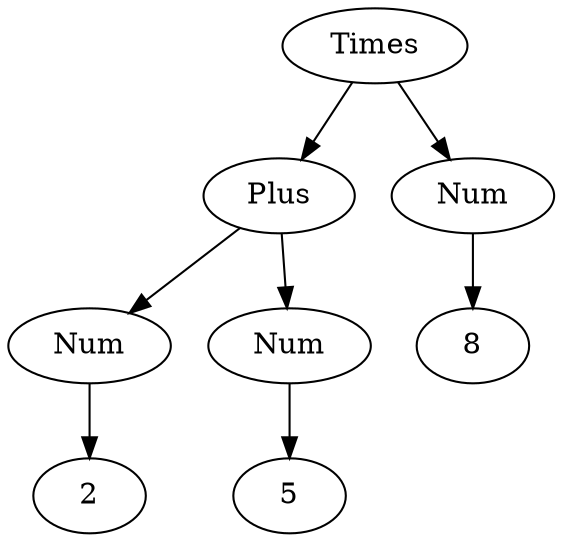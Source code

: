digraph "" {
  "1" [label=" Times "];
  "1" -> "1.1" [];
  "1" -> "1.2" [];
  "1.1" [label=" Plus "];
  "1.1" -> "1.1.1" [];
  "1.1" -> "1.1.2" [];
  "1.1.1" [label=" Num "];
  "1.1.1" -> "1.1.1.1" [];
  "1.1.1.1" [label=" 2 "];
  "1.1.2" [label=" Num "];
  "1.1.2" -> "1.1.2.1" [];
  "1.1.2.1" [label=" 5 "];
  "1.2" [label=" Num "];
  "1.2" -> "1.2.1" [];
  "1.2.1" [label=" 8 "];
}